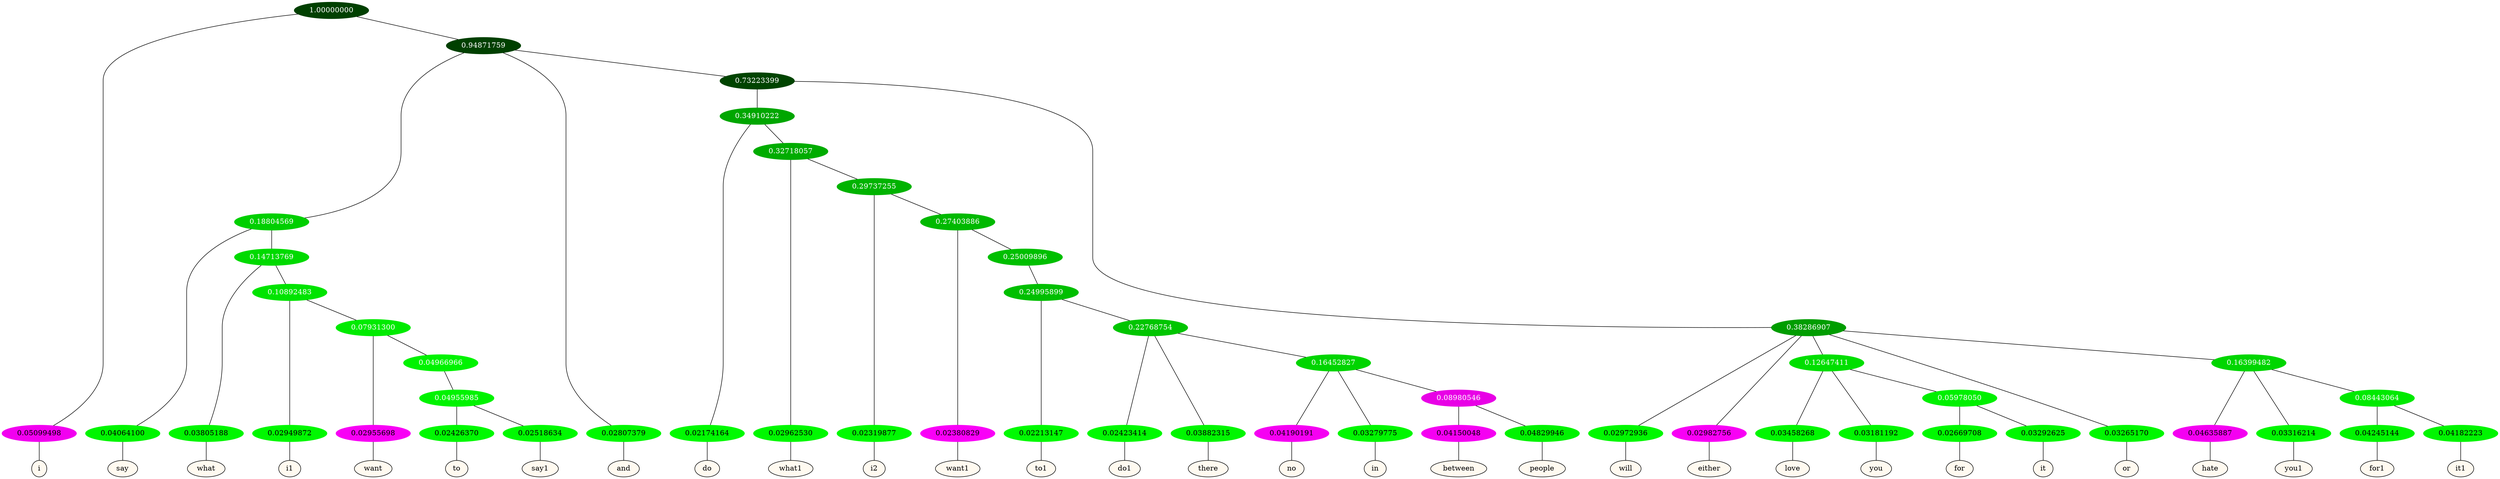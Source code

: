 graph {
	node [format=png height=0.15 nodesep=0.001 ordering=out overlap=prism overlap_scaling=0.01 ranksep=0.001 ratio=0.2 style=filled width=0.15]
	{
		rank=same
		a_w_1 [label=i color=black fillcolor=floralwhite style="filled,solid"]
		a_w_6 [label=say color=black fillcolor=floralwhite style="filled,solid"]
		a_w_10 [label=what color=black fillcolor=floralwhite style="filled,solid"]
		a_w_19 [label=i1 color=black fillcolor=floralwhite style="filled,solid"]
		a_w_29 [label=want color=black fillcolor=floralwhite style="filled,solid"]
		a_w_40 [label=to color=black fillcolor=floralwhite style="filled,solid"]
		a_w_41 [label=say1 color=black fillcolor=floralwhite style="filled,solid"]
		a_w_4 [label=and color=black fillcolor=floralwhite style="filled,solid"]
		a_w_12 [label=do color=black fillcolor=floralwhite style="filled,solid"]
		a_w_21 [label=what1 color=black fillcolor=floralwhite style="filled,solid"]
		a_w_31 [label=i2 color=black fillcolor=floralwhite style="filled,solid"]
		a_w_38 [label=want1 color=black fillcolor=floralwhite style="filled,solid"]
		a_w_43 [label=to1 color=black fillcolor=floralwhite style="filled,solid"]
		a_w_45 [label=do1 color=black fillcolor=floralwhite style="filled,solid"]
		a_w_46 [label=there color=black fillcolor=floralwhite style="filled,solid"]
		a_w_48 [label=no color=black fillcolor=floralwhite style="filled,solid"]
		a_w_49 [label=in color=black fillcolor=floralwhite style="filled,solid"]
		a_w_51 [label=between color=black fillcolor=floralwhite style="filled,solid"]
		a_w_52 [label=people color=black fillcolor=floralwhite style="filled,solid"]
		a_w_14 [label=will color=black fillcolor=floralwhite style="filled,solid"]
		a_w_15 [label=either color=black fillcolor=floralwhite style="filled,solid"]
		a_w_23 [label=love color=black fillcolor=floralwhite style="filled,solid"]
		a_w_24 [label=you color=black fillcolor=floralwhite style="filled,solid"]
		a_w_33 [label=for color=black fillcolor=floralwhite style="filled,solid"]
		a_w_34 [label=it color=black fillcolor=floralwhite style="filled,solid"]
		a_w_17 [label=or color=black fillcolor=floralwhite style="filled,solid"]
		a_w_26 [label=hate color=black fillcolor=floralwhite style="filled,solid"]
		a_w_27 [label=you1 color=black fillcolor=floralwhite style="filled,solid"]
		a_w_35 [label=for1 color=black fillcolor=floralwhite style="filled,solid"]
		a_w_36 [label=it1 color=black fillcolor=floralwhite style="filled,solid"]
	}
	a_n_1 -- a_w_1
	a_n_6 -- a_w_6
	a_n_10 -- a_w_10
	a_n_19 -- a_w_19
	a_n_29 -- a_w_29
	a_n_40 -- a_w_40
	a_n_41 -- a_w_41
	a_n_4 -- a_w_4
	a_n_12 -- a_w_12
	a_n_21 -- a_w_21
	a_n_31 -- a_w_31
	a_n_38 -- a_w_38
	a_n_43 -- a_w_43
	a_n_45 -- a_w_45
	a_n_46 -- a_w_46
	a_n_48 -- a_w_48
	a_n_49 -- a_w_49
	a_n_51 -- a_w_51
	a_n_52 -- a_w_52
	a_n_14 -- a_w_14
	a_n_15 -- a_w_15
	a_n_23 -- a_w_23
	a_n_24 -- a_w_24
	a_n_33 -- a_w_33
	a_n_34 -- a_w_34
	a_n_17 -- a_w_17
	a_n_26 -- a_w_26
	a_n_27 -- a_w_27
	a_n_35 -- a_w_35
	a_n_36 -- a_w_36
	{
		rank=same
		a_n_1 [label=0.05099498 color="0.835 1.000 0.949" fontcolor=black]
		a_n_6 [label=0.04064100 color="0.334 1.000 0.959" fontcolor=black]
		a_n_10 [label=0.03805188 color="0.334 1.000 0.962" fontcolor=black]
		a_n_19 [label=0.02949872 color="0.334 1.000 0.971" fontcolor=black]
		a_n_29 [label=0.02955698 color="0.835 1.000 0.970" fontcolor=black]
		a_n_40 [label=0.02426370 color="0.334 1.000 0.976" fontcolor=black]
		a_n_41 [label=0.02518634 color="0.334 1.000 0.975" fontcolor=black]
		a_n_4 [label=0.02807379 color="0.334 1.000 0.972" fontcolor=black]
		a_n_12 [label=0.02174164 color="0.334 1.000 0.978" fontcolor=black]
		a_n_21 [label=0.02962530 color="0.334 1.000 0.970" fontcolor=black]
		a_n_31 [label=0.02319877 color="0.334 1.000 0.977" fontcolor=black]
		a_n_38 [label=0.02380829 color="0.835 1.000 0.976" fontcolor=black]
		a_n_43 [label=0.02213147 color="0.334 1.000 0.978" fontcolor=black]
		a_n_45 [label=0.02423414 color="0.334 1.000 0.976" fontcolor=black]
		a_n_46 [label=0.03882315 color="0.334 1.000 0.961" fontcolor=black]
		a_n_48 [label=0.04190191 color="0.835 1.000 0.958" fontcolor=black]
		a_n_49 [label=0.03279775 color="0.334 1.000 0.967" fontcolor=black]
		a_n_51 [label=0.04150048 color="0.835 1.000 0.958" fontcolor=black]
		a_n_52 [label=0.04829946 color="0.334 1.000 0.952" fontcolor=black]
		a_n_14 [label=0.02972936 color="0.334 1.000 0.970" fontcolor=black]
		a_n_15 [label=0.02982756 color="0.835 1.000 0.970" fontcolor=black]
		a_n_23 [label=0.03458268 color="0.334 1.000 0.965" fontcolor=black]
		a_n_24 [label=0.03181192 color="0.334 1.000 0.968" fontcolor=black]
		a_n_33 [label=0.02669708 color="0.334 1.000 0.973" fontcolor=black]
		a_n_34 [label=0.03292625 color="0.334 1.000 0.967" fontcolor=black]
		a_n_17 [label=0.03265170 color="0.334 1.000 0.967" fontcolor=black]
		a_n_26 [label=0.04635887 color="0.835 1.000 0.954" fontcolor=black]
		a_n_27 [label=0.03316214 color="0.334 1.000 0.967" fontcolor=black]
		a_n_35 [label=0.04245144 color="0.334 1.000 0.958" fontcolor=black]
		a_n_36 [label=0.04182223 color="0.334 1.000 0.958" fontcolor=black]
	}
	a_n_0 [label=1.00000000 color="0.334 1.000 0.250" fontcolor=grey99]
	a_n_0 -- a_n_1
	a_n_2 [label=0.94871759 color="0.334 1.000 0.250" fontcolor=grey99]
	a_n_0 -- a_n_2
	a_n_3 [label=0.18804569 color="0.334 1.000 0.812" fontcolor=grey99]
	a_n_2 -- a_n_3
	a_n_2 -- a_n_4
	a_n_5 [label=0.73223399 color="0.334 1.000 0.268" fontcolor=grey99]
	a_n_2 -- a_n_5
	a_n_3 -- a_n_6
	a_n_7 [label=0.14713769 color="0.334 1.000 0.853" fontcolor=grey99]
	a_n_3 -- a_n_7
	a_n_8 [label=0.34910222 color="0.334 1.000 0.651" fontcolor=grey99]
	a_n_5 -- a_n_8
	a_n_9 [label=0.38286907 color="0.334 1.000 0.617" fontcolor=grey99]
	a_n_5 -- a_n_9
	a_n_7 -- a_n_10
	a_n_11 [label=0.10892483 color="0.334 1.000 0.891" fontcolor=grey99]
	a_n_7 -- a_n_11
	a_n_8 -- a_n_12
	a_n_13 [label=0.32718057 color="0.334 1.000 0.673" fontcolor=grey99]
	a_n_8 -- a_n_13
	a_n_9 -- a_n_14
	a_n_9 -- a_n_15
	a_n_16 [label=0.12647411 color="0.334 1.000 0.874" fontcolor=grey99]
	a_n_9 -- a_n_16
	a_n_9 -- a_n_17
	a_n_18 [label=0.16399482 color="0.334 1.000 0.836" fontcolor=grey99]
	a_n_9 -- a_n_18
	a_n_11 -- a_n_19
	a_n_20 [label=0.07931300 color="0.334 1.000 0.921" fontcolor=grey99]
	a_n_11 -- a_n_20
	a_n_13 -- a_n_21
	a_n_22 [label=0.29737255 color="0.334 1.000 0.703" fontcolor=grey99]
	a_n_13 -- a_n_22
	a_n_16 -- a_n_23
	a_n_16 -- a_n_24
	a_n_25 [label=0.05978050 color="0.334 1.000 0.940" fontcolor=grey99]
	a_n_16 -- a_n_25
	a_n_18 -- a_n_26
	a_n_18 -- a_n_27
	a_n_28 [label=0.08443064 color="0.334 1.000 0.916" fontcolor=grey99]
	a_n_18 -- a_n_28
	a_n_20 -- a_n_29
	a_n_30 [label=0.04966966 color="0.334 1.000 0.950" fontcolor=grey99]
	a_n_20 -- a_n_30
	a_n_22 -- a_n_31
	a_n_32 [label=0.27403886 color="0.334 1.000 0.726" fontcolor=grey99]
	a_n_22 -- a_n_32
	a_n_25 -- a_n_33
	a_n_25 -- a_n_34
	a_n_28 -- a_n_35
	a_n_28 -- a_n_36
	a_n_37 [label=0.04955985 color="0.334 1.000 0.950" fontcolor=grey99]
	a_n_30 -- a_n_37
	a_n_32 -- a_n_38
	a_n_39 [label=0.25009896 color="0.334 1.000 0.750" fontcolor=grey99]
	a_n_32 -- a_n_39
	a_n_37 -- a_n_40
	a_n_37 -- a_n_41
	a_n_42 [label=0.24995899 color="0.334 1.000 0.750" fontcolor=grey99]
	a_n_39 -- a_n_42
	a_n_42 -- a_n_43
	a_n_44 [label=0.22768754 color="0.334 1.000 0.772" fontcolor=grey99]
	a_n_42 -- a_n_44
	a_n_44 -- a_n_45
	a_n_44 -- a_n_46
	a_n_47 [label=0.16452827 color="0.334 1.000 0.835" fontcolor=grey99]
	a_n_44 -- a_n_47
	a_n_47 -- a_n_48
	a_n_47 -- a_n_49
	a_n_50 [label=0.08980546 color="0.835 1.000 0.910" fontcolor=grey99]
	a_n_47 -- a_n_50
	a_n_50 -- a_n_51
	a_n_50 -- a_n_52
}
